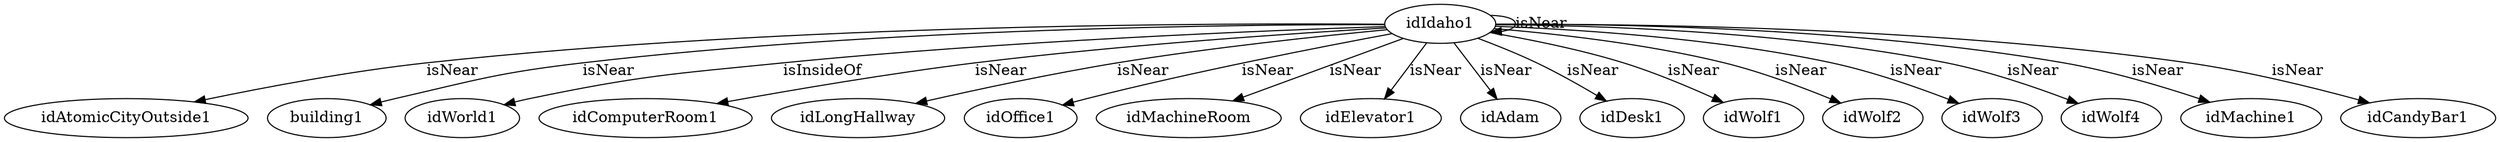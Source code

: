 digraph  {
idIdaho1 [node_type=entity_node];
idAtomicCityOutside1 [node_type=entity_node];
building1 [node_type=entity_node];
idWorld1 [node_type=entity_node];
idComputerRoom1 [node_type=entity_node];
idLongHallway [node_type=entity_node];
idOffice1 [node_type=entity_node];
idMachineRoom [node_type=entity_node];
idElevator1 [node_type=entity_node];
idAdam [node_type=entity_node];
idDesk1 [node_type=entity_node];
idWolf1 [node_type=entity_node];
idWolf2 [node_type=entity_node];
idWolf3 [node_type=entity_node];
idWolf4 [node_type=entity_node];
idMachine1 [node_type=entity_node];
idCandyBar1 [node_type=entity_node];
idIdaho1 -> idAtomicCityOutside1  [edge_type=relationship, label=isNear];
idIdaho1 -> building1  [edge_type=relationship, label=isNear];
idIdaho1 -> idWorld1  [edge_type=relationship, label=isInsideOf];
idIdaho1 -> idComputerRoom1  [edge_type=relationship, label=isNear];
idIdaho1 -> idLongHallway  [edge_type=relationship, label=isNear];
idIdaho1 -> idOffice1  [edge_type=relationship, label=isNear];
idIdaho1 -> idMachineRoom  [edge_type=relationship, label=isNear];
idIdaho1 -> idElevator1  [edge_type=relationship, label=isNear];
idIdaho1 -> idAdam  [edge_type=relationship, label=isNear];
idIdaho1 -> idDesk1  [edge_type=relationship, label=isNear];
idIdaho1 -> idWolf1  [edge_type=relationship, label=isNear];
idIdaho1 -> idWolf2  [edge_type=relationship, label=isNear];
idIdaho1 -> idWolf3  [edge_type=relationship, label=isNear];
idIdaho1 -> idWolf4  [edge_type=relationship, label=isNear];
idIdaho1 -> idMachine1  [edge_type=relationship, label=isNear];
idIdaho1 -> idCandyBar1  [edge_type=relationship, label=isNear];
idIdaho1 -> idIdaho1  [edge_type=relationship, label=isNear];
}
